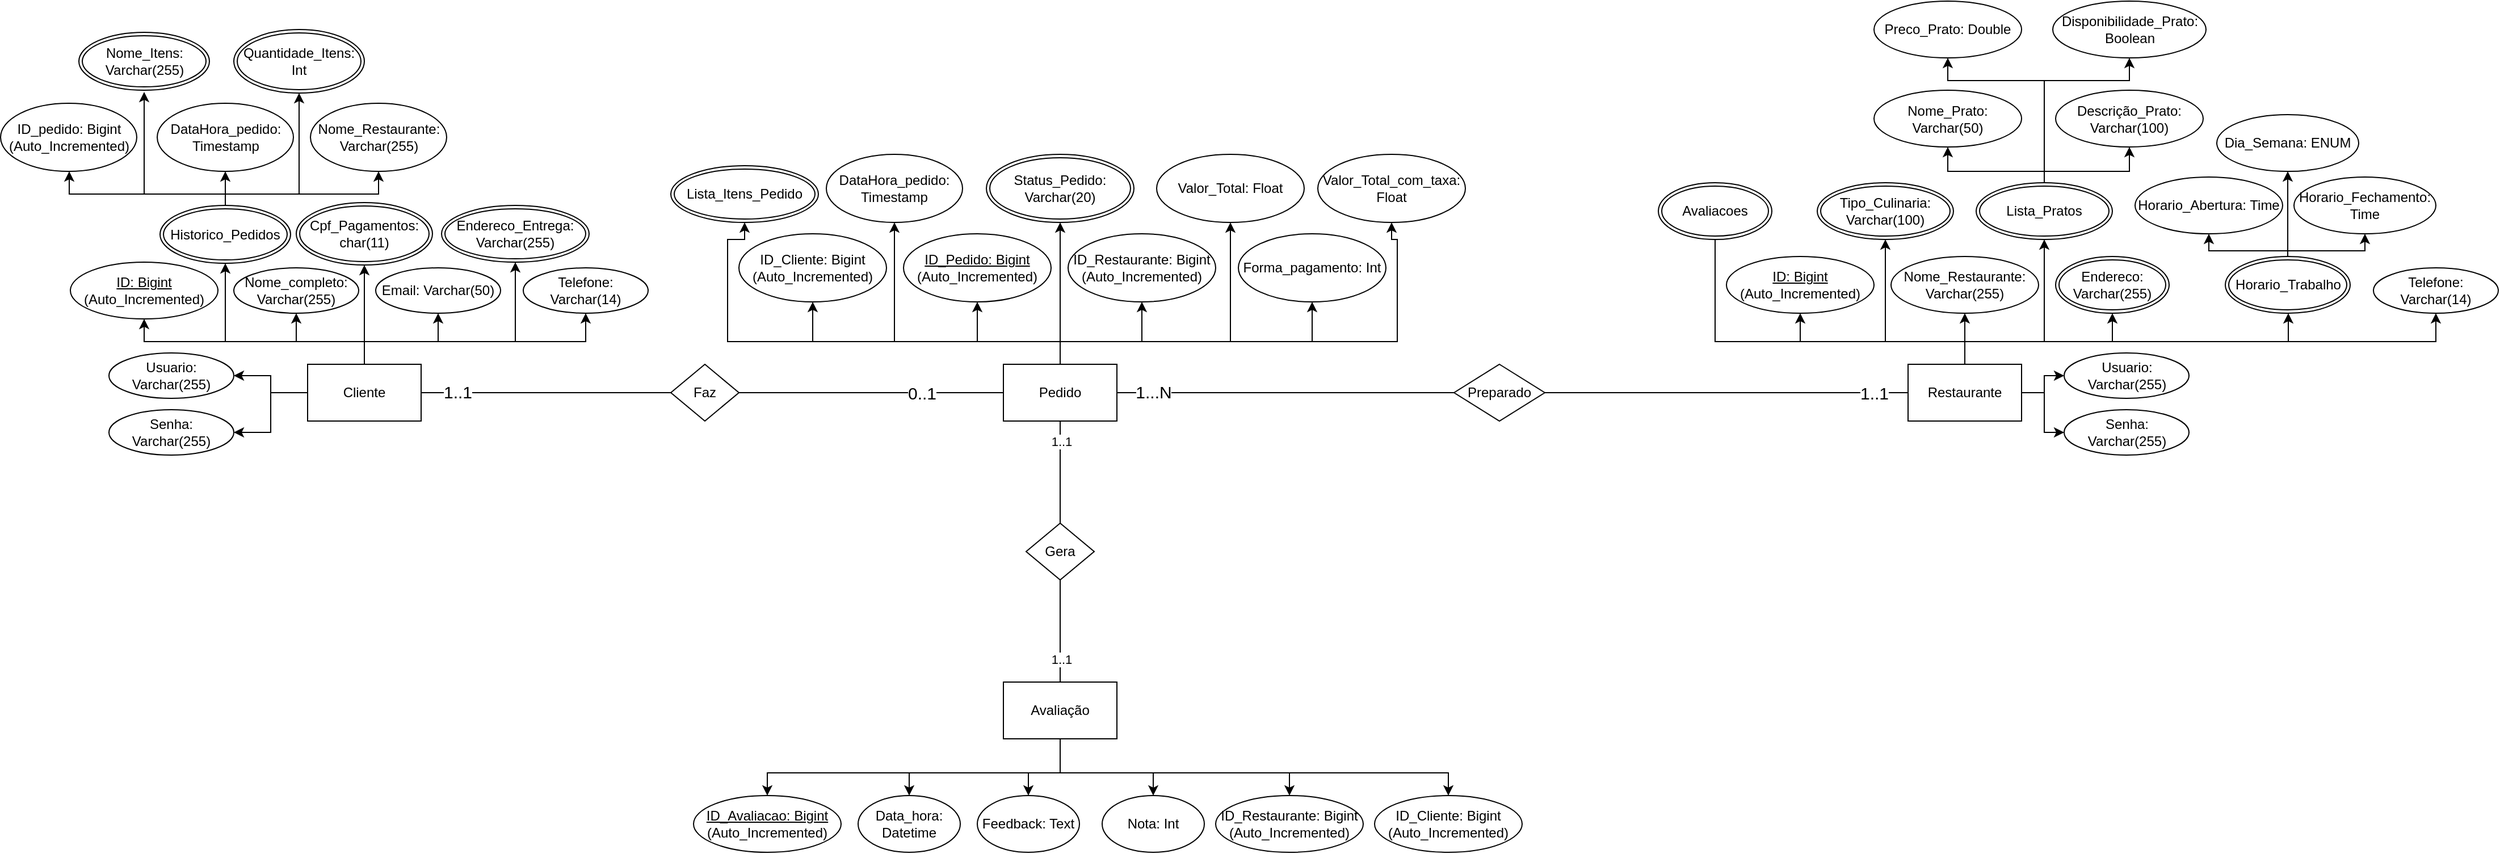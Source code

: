 <mxfile version="22.0.2" type="device">
  <diagram name="Page-1" id="yQSzPgw7cbHjefiRhpDH">
    <mxGraphModel dx="1195" dy="1803" grid="1" gridSize="10" guides="1" tooltips="1" connect="1" arrows="1" fold="1" page="1" pageScale="1" pageWidth="850" pageHeight="1100" math="0" shadow="0">
      <root>
        <mxCell id="0" />
        <mxCell id="1" parent="0" />
        <mxCell id="i8s8RUIO2FaFsLpMIlUY-10" style="edgeStyle=orthogonalEdgeStyle;rounded=0;orthogonalLoop=1;jettySize=auto;html=1;entryX=0.5;entryY=1;entryDx=0;entryDy=0;" edge="1" parent="1" source="i8s8RUIO2FaFsLpMIlUY-7" target="i8s8RUIO2FaFsLpMIlUY-9">
          <mxGeometry relative="1" as="geometry">
            <Array as="points">
              <mxPoint x="430" y="240" />
              <mxPoint x="370" y="240" />
            </Array>
          </mxGeometry>
        </mxCell>
        <mxCell id="i8s8RUIO2FaFsLpMIlUY-14" style="edgeStyle=orthogonalEdgeStyle;rounded=0;orthogonalLoop=1;jettySize=auto;html=1;entryX=0.5;entryY=1;entryDx=0;entryDy=0;" edge="1" parent="1" source="i8s8RUIO2FaFsLpMIlUY-7" target="i8s8RUIO2FaFsLpMIlUY-13">
          <mxGeometry relative="1" as="geometry">
            <Array as="points">
              <mxPoint x="430" y="240" />
              <mxPoint x="236" y="240" />
            </Array>
          </mxGeometry>
        </mxCell>
        <mxCell id="i8s8RUIO2FaFsLpMIlUY-16" style="edgeStyle=orthogonalEdgeStyle;rounded=0;orthogonalLoop=1;jettySize=auto;html=1;entryX=0.5;entryY=1;entryDx=0;entryDy=0;" edge="1" parent="1" source="i8s8RUIO2FaFsLpMIlUY-7" target="i8s8RUIO2FaFsLpMIlUY-15">
          <mxGeometry relative="1" as="geometry">
            <Array as="points">
              <mxPoint x="430" y="240" />
              <mxPoint x="495" y="240" />
            </Array>
          </mxGeometry>
        </mxCell>
        <mxCell id="i8s8RUIO2FaFsLpMIlUY-18" style="edgeStyle=orthogonalEdgeStyle;rounded=0;orthogonalLoop=1;jettySize=auto;html=1;entryX=0.5;entryY=1;entryDx=0;entryDy=0;" edge="1" parent="1" source="i8s8RUIO2FaFsLpMIlUY-7" target="i8s8RUIO2FaFsLpMIlUY-17">
          <mxGeometry relative="1" as="geometry">
            <Array as="points">
              <mxPoint x="430" y="240" />
              <mxPoint x="625" y="240" />
            </Array>
          </mxGeometry>
        </mxCell>
        <mxCell id="i8s8RUIO2FaFsLpMIlUY-20" style="edgeStyle=orthogonalEdgeStyle;rounded=0;orthogonalLoop=1;jettySize=auto;html=1;entryX=0.5;entryY=1;entryDx=0;entryDy=0;" edge="1" parent="1" target="i8s8RUIO2FaFsLpMIlUY-22">
          <mxGeometry relative="1" as="geometry">
            <mxPoint x="430" y="260" as="sourcePoint" />
            <mxPoint x="560.9" y="171.28" as="targetPoint" />
            <Array as="points">
              <mxPoint x="430" y="240" />
              <mxPoint x="563" y="240" />
            </Array>
          </mxGeometry>
        </mxCell>
        <mxCell id="i8s8RUIO2FaFsLpMIlUY-24" style="edgeStyle=orthogonalEdgeStyle;rounded=0;orthogonalLoop=1;jettySize=auto;html=1;entryX=0.5;entryY=1;entryDx=0;entryDy=0;" edge="1" parent="1" source="i8s8RUIO2FaFsLpMIlUY-7" target="i8s8RUIO2FaFsLpMIlUY-23">
          <mxGeometry relative="1" as="geometry" />
        </mxCell>
        <mxCell id="i8s8RUIO2FaFsLpMIlUY-27" style="edgeStyle=orthogonalEdgeStyle;rounded=0;orthogonalLoop=1;jettySize=auto;html=1;entryX=0.5;entryY=1;entryDx=0;entryDy=0;" edge="1" parent="1" source="i8s8RUIO2FaFsLpMIlUY-7" target="i8s8RUIO2FaFsLpMIlUY-30">
          <mxGeometry relative="1" as="geometry">
            <mxPoint x="307.5" y="170" as="targetPoint" />
            <Array as="points">
              <mxPoint x="430" y="240" />
              <mxPoint x="307" y="240" />
            </Array>
          </mxGeometry>
        </mxCell>
        <mxCell id="i8s8RUIO2FaFsLpMIlUY-85" style="edgeStyle=orthogonalEdgeStyle;rounded=0;orthogonalLoop=1;jettySize=auto;html=1;entryX=0;entryY=0.5;entryDx=0;entryDy=0;endArrow=none;endFill=0;" edge="1" parent="1" source="i8s8RUIO2FaFsLpMIlUY-7" target="i8s8RUIO2FaFsLpMIlUY-84">
          <mxGeometry relative="1" as="geometry" />
        </mxCell>
        <mxCell id="i8s8RUIO2FaFsLpMIlUY-88" value="1..1" style="edgeLabel;html=1;align=center;verticalAlign=middle;resizable=0;points=[];fontSize=15;" vertex="1" connectable="0" parent="i8s8RUIO2FaFsLpMIlUY-85">
          <mxGeometry x="-0.707" y="1" relative="1" as="geometry">
            <mxPoint as="offset" />
          </mxGeometry>
        </mxCell>
        <mxCell id="i8s8RUIO2FaFsLpMIlUY-204" style="edgeStyle=orthogonalEdgeStyle;rounded=0;orthogonalLoop=1;jettySize=auto;html=1;entryX=1;entryY=0.5;entryDx=0;entryDy=0;" edge="1" parent="1" source="i8s8RUIO2FaFsLpMIlUY-7" target="i8s8RUIO2FaFsLpMIlUY-202">
          <mxGeometry relative="1" as="geometry" />
        </mxCell>
        <mxCell id="i8s8RUIO2FaFsLpMIlUY-205" style="edgeStyle=orthogonalEdgeStyle;rounded=0;orthogonalLoop=1;jettySize=auto;html=1;entryX=1;entryY=0.5;entryDx=0;entryDy=0;" edge="1" parent="1" source="i8s8RUIO2FaFsLpMIlUY-7" target="i8s8RUIO2FaFsLpMIlUY-203">
          <mxGeometry relative="1" as="geometry" />
        </mxCell>
        <mxCell id="i8s8RUIO2FaFsLpMIlUY-7" value="Cliente" style="html=1;dashed=0;whiteSpace=wrap;" vertex="1" parent="1">
          <mxGeometry x="380" y="260" width="100" height="50" as="geometry" />
        </mxCell>
        <mxCell id="i8s8RUIO2FaFsLpMIlUY-9" value="Nome_completo: Varchar(255)" style="ellipse;whiteSpace=wrap;html=1;align=center;" vertex="1" parent="1">
          <mxGeometry x="315" y="175" width="110" height="40" as="geometry" />
        </mxCell>
        <mxCell id="i8s8RUIO2FaFsLpMIlUY-13" value="&lt;u&gt;ID: Bigint&lt;/u&gt;&lt;br&gt;(Auto_Incremented)" style="ellipse;whiteSpace=wrap;html=1;align=center;" vertex="1" parent="1">
          <mxGeometry x="171" y="170" width="130" height="50" as="geometry" />
        </mxCell>
        <mxCell id="i8s8RUIO2FaFsLpMIlUY-15" value="Email: Varchar(50)" style="ellipse;whiteSpace=wrap;html=1;align=center;" vertex="1" parent="1">
          <mxGeometry x="440" y="175" width="110" height="40" as="geometry" />
        </mxCell>
        <mxCell id="i8s8RUIO2FaFsLpMIlUY-17" value="Telefone: Varchar(14)" style="ellipse;whiteSpace=wrap;html=1;align=center;" vertex="1" parent="1">
          <mxGeometry x="570" y="175" width="110" height="40" as="geometry" />
        </mxCell>
        <mxCell id="i8s8RUIO2FaFsLpMIlUY-22" value="Endereco_Entrega: Varchar(255)" style="ellipse;shape=doubleEllipse;margin=3;whiteSpace=wrap;html=1;align=center;" vertex="1" parent="1">
          <mxGeometry x="498" y="120" width="130" height="50" as="geometry" />
        </mxCell>
        <mxCell id="i8s8RUIO2FaFsLpMIlUY-23" value="Cpf_Pagamentos:&lt;br&gt;char(11)" style="ellipse;shape=doubleEllipse;margin=3;whiteSpace=wrap;html=1;align=center;" vertex="1" parent="1">
          <mxGeometry x="370" y="117.5" width="120" height="55" as="geometry" />
        </mxCell>
        <mxCell id="i8s8RUIO2FaFsLpMIlUY-28" value="&lt;span style=&quot;border-color: var(--border-color);&quot;&gt;ID_pedido: Bigint&lt;/span&gt;&lt;br style=&quot;border-color: var(--border-color);&quot;&gt;(Auto_Incremented)" style="ellipse;whiteSpace=wrap;html=1;align=center;" vertex="1" parent="1">
          <mxGeometry x="109.5" y="30" width="120" height="60" as="geometry" />
        </mxCell>
        <mxCell id="i8s8RUIO2FaFsLpMIlUY-33" style="edgeStyle=orthogonalEdgeStyle;rounded=0;orthogonalLoop=1;jettySize=auto;html=1;entryX=0.5;entryY=1;entryDx=0;entryDy=0;" edge="1" parent="1" source="i8s8RUIO2FaFsLpMIlUY-30" target="i8s8RUIO2FaFsLpMIlUY-28">
          <mxGeometry relative="1" as="geometry">
            <Array as="points">
              <mxPoint x="308" y="110" />
              <mxPoint x="170" y="110" />
              <mxPoint x="170" y="90" />
            </Array>
          </mxGeometry>
        </mxCell>
        <mxCell id="i8s8RUIO2FaFsLpMIlUY-34" style="edgeStyle=orthogonalEdgeStyle;rounded=0;orthogonalLoop=1;jettySize=auto;html=1;entryX=0.5;entryY=1;entryDx=0;entryDy=0;" edge="1" parent="1" source="i8s8RUIO2FaFsLpMIlUY-30" target="i8s8RUIO2FaFsLpMIlUY-31">
          <mxGeometry relative="1" as="geometry" />
        </mxCell>
        <mxCell id="i8s8RUIO2FaFsLpMIlUY-35" style="edgeStyle=orthogonalEdgeStyle;rounded=0;orthogonalLoop=1;jettySize=auto;html=1;entryX=0.5;entryY=1;entryDx=0;entryDy=0;" edge="1" parent="1" source="i8s8RUIO2FaFsLpMIlUY-30" target="i8s8RUIO2FaFsLpMIlUY-32">
          <mxGeometry relative="1" as="geometry">
            <Array as="points">
              <mxPoint x="308" y="110" />
              <mxPoint x="443" y="110" />
            </Array>
          </mxGeometry>
        </mxCell>
        <mxCell id="i8s8RUIO2FaFsLpMIlUY-40" style="edgeStyle=orthogonalEdgeStyle;rounded=0;orthogonalLoop=1;jettySize=auto;html=1;" edge="1" parent="1" source="i8s8RUIO2FaFsLpMIlUY-30">
          <mxGeometry relative="1" as="geometry">
            <mxPoint x="236" y="20" as="targetPoint" />
            <Array as="points">
              <mxPoint x="308" y="110" />
              <mxPoint x="236" y="110" />
            </Array>
          </mxGeometry>
        </mxCell>
        <mxCell id="i8s8RUIO2FaFsLpMIlUY-42" style="edgeStyle=orthogonalEdgeStyle;rounded=0;orthogonalLoop=1;jettySize=auto;html=1;entryX=0.5;entryY=1;entryDx=0;entryDy=0;" edge="1" parent="1" source="i8s8RUIO2FaFsLpMIlUY-30" target="i8s8RUIO2FaFsLpMIlUY-39">
          <mxGeometry relative="1" as="geometry">
            <Array as="points">
              <mxPoint x="308" y="110" />
              <mxPoint x="373" y="110" />
            </Array>
          </mxGeometry>
        </mxCell>
        <mxCell id="i8s8RUIO2FaFsLpMIlUY-30" value="Historico_Pedidos" style="ellipse;shape=doubleEllipse;margin=3;whiteSpace=wrap;html=1;align=center;" vertex="1" parent="1">
          <mxGeometry x="250" y="120" width="115" height="51" as="geometry" />
        </mxCell>
        <mxCell id="i8s8RUIO2FaFsLpMIlUY-31" value="&lt;span style=&quot;border-color: var(--border-color);&quot;&gt;DataHora_pedido: Timestamp&lt;/span&gt;" style="ellipse;whiteSpace=wrap;html=1;align=center;" vertex="1" parent="1">
          <mxGeometry x="247.5" y="30" width="120" height="60" as="geometry" />
        </mxCell>
        <mxCell id="i8s8RUIO2FaFsLpMIlUY-32" value="&lt;span style=&quot;border-color: var(--border-color);&quot;&gt;Nome_Restaurante: Varchar(255)&lt;/span&gt;" style="ellipse;whiteSpace=wrap;html=1;align=center;" vertex="1" parent="1">
          <mxGeometry x="382.5" y="30" width="120" height="60" as="geometry" />
        </mxCell>
        <mxCell id="i8s8RUIO2FaFsLpMIlUY-38" value="Nome_Itens: Varchar(255)" style="ellipse;shape=doubleEllipse;margin=3;whiteSpace=wrap;html=1;align=center;" vertex="1" parent="1">
          <mxGeometry x="178.5" y="-32.5" width="115" height="51" as="geometry" />
        </mxCell>
        <mxCell id="i8s8RUIO2FaFsLpMIlUY-39" value="Quantidade_Itens: Int" style="ellipse;shape=doubleEllipse;margin=3;whiteSpace=wrap;html=1;align=center;" vertex="1" parent="1">
          <mxGeometry x="315" y="-35" width="115" height="56" as="geometry" />
        </mxCell>
        <mxCell id="i8s8RUIO2FaFsLpMIlUY-45" style="edgeStyle=orthogonalEdgeStyle;rounded=0;orthogonalLoop=1;jettySize=auto;html=1;entryX=0.5;entryY=1;entryDx=0;entryDy=0;" edge="1" parent="1" source="i8s8RUIO2FaFsLpMIlUY-43" target="i8s8RUIO2FaFsLpMIlUY-44">
          <mxGeometry relative="1" as="geometry">
            <Array as="points">
              <mxPoint x="1840" y="240" />
              <mxPoint x="1695" y="240" />
            </Array>
          </mxGeometry>
        </mxCell>
        <mxCell id="i8s8RUIO2FaFsLpMIlUY-50" style="edgeStyle=orthogonalEdgeStyle;rounded=0;orthogonalLoop=1;jettySize=auto;html=1;entryX=0.5;entryY=1;entryDx=0;entryDy=0;" edge="1" parent="1" source="i8s8RUIO2FaFsLpMIlUY-43" target="i8s8RUIO2FaFsLpMIlUY-46">
          <mxGeometry relative="1" as="geometry" />
        </mxCell>
        <mxCell id="i8s8RUIO2FaFsLpMIlUY-51" style="edgeStyle=orthogonalEdgeStyle;rounded=0;orthogonalLoop=1;jettySize=auto;html=1;entryX=0.5;entryY=1;entryDx=0;entryDy=0;" edge="1" parent="1" source="i8s8RUIO2FaFsLpMIlUY-43" target="i8s8RUIO2FaFsLpMIlUY-47">
          <mxGeometry relative="1" as="geometry">
            <Array as="points">
              <mxPoint x="1840" y="240" />
              <mxPoint x="1970" y="240" />
            </Array>
          </mxGeometry>
        </mxCell>
        <mxCell id="i8s8RUIO2FaFsLpMIlUY-52" style="edgeStyle=orthogonalEdgeStyle;rounded=0;orthogonalLoop=1;jettySize=auto;html=1;entryX=0.5;entryY=1;entryDx=0;entryDy=0;" edge="1" parent="1" source="i8s8RUIO2FaFsLpMIlUY-43" target="i8s8RUIO2FaFsLpMIlUY-48">
          <mxGeometry relative="1" as="geometry">
            <mxPoint x="2255" y="210" as="targetPoint" />
            <Array as="points">
              <mxPoint x="1840" y="240" />
              <mxPoint x="2255" y="240" />
            </Array>
          </mxGeometry>
        </mxCell>
        <mxCell id="i8s8RUIO2FaFsLpMIlUY-54" style="edgeStyle=orthogonalEdgeStyle;rounded=0;orthogonalLoop=1;jettySize=auto;html=1;entryX=0.5;entryY=1;entryDx=0;entryDy=0;" edge="1" parent="1" source="i8s8RUIO2FaFsLpMIlUY-43" target="i8s8RUIO2FaFsLpMIlUY-53">
          <mxGeometry relative="1" as="geometry">
            <Array as="points">
              <mxPoint x="1840" y="240" />
              <mxPoint x="1770" y="240" />
            </Array>
          </mxGeometry>
        </mxCell>
        <mxCell id="i8s8RUIO2FaFsLpMIlUY-56" style="edgeStyle=orthogonalEdgeStyle;rounded=0;orthogonalLoop=1;jettySize=auto;html=1;entryX=0.5;entryY=1;entryDx=0;entryDy=0;" edge="1" parent="1" source="i8s8RUIO2FaFsLpMIlUY-43" target="i8s8RUIO2FaFsLpMIlUY-55">
          <mxGeometry relative="1" as="geometry">
            <Array as="points">
              <mxPoint x="1840" y="240" />
              <mxPoint x="1910" y="240" />
            </Array>
          </mxGeometry>
        </mxCell>
        <mxCell id="i8s8RUIO2FaFsLpMIlUY-62" style="edgeStyle=orthogonalEdgeStyle;rounded=0;orthogonalLoop=1;jettySize=auto;html=1;entryX=0.5;entryY=1;entryDx=0;entryDy=0;" edge="1" parent="1" source="i8s8RUIO2FaFsLpMIlUY-43" target="i8s8RUIO2FaFsLpMIlUY-61">
          <mxGeometry relative="1" as="geometry">
            <Array as="points">
              <mxPoint x="1840" y="240" />
              <mxPoint x="2125" y="240" />
              <mxPoint x="2125" y="215" />
            </Array>
          </mxGeometry>
        </mxCell>
        <mxCell id="i8s8RUIO2FaFsLpMIlUY-70" style="edgeStyle=orthogonalEdgeStyle;rounded=0;orthogonalLoop=1;jettySize=auto;html=1;entryX=0.5;entryY=1;entryDx=0;entryDy=0;" edge="1" parent="1" source="i8s8RUIO2FaFsLpMIlUY-43" target="i8s8RUIO2FaFsLpMIlUY-69">
          <mxGeometry relative="1" as="geometry">
            <Array as="points">
              <mxPoint x="1840" y="240" />
              <mxPoint x="1620" y="240" />
              <mxPoint x="1620" y="145" />
            </Array>
          </mxGeometry>
        </mxCell>
        <mxCell id="i8s8RUIO2FaFsLpMIlUY-208" style="edgeStyle=orthogonalEdgeStyle;rounded=0;orthogonalLoop=1;jettySize=auto;html=1;entryX=0;entryY=0.5;entryDx=0;entryDy=0;" edge="1" parent="1" source="i8s8RUIO2FaFsLpMIlUY-43" target="i8s8RUIO2FaFsLpMIlUY-206">
          <mxGeometry relative="1" as="geometry" />
        </mxCell>
        <mxCell id="i8s8RUIO2FaFsLpMIlUY-209" style="edgeStyle=orthogonalEdgeStyle;rounded=0;orthogonalLoop=1;jettySize=auto;html=1;entryX=0;entryY=0.5;entryDx=0;entryDy=0;" edge="1" parent="1" source="i8s8RUIO2FaFsLpMIlUY-43" target="i8s8RUIO2FaFsLpMIlUY-207">
          <mxGeometry relative="1" as="geometry" />
        </mxCell>
        <mxCell id="i8s8RUIO2FaFsLpMIlUY-43" value="Restaurante" style="html=1;dashed=0;whiteSpace=wrap;" vertex="1" parent="1">
          <mxGeometry x="1790" y="260" width="100" height="50" as="geometry" />
        </mxCell>
        <mxCell id="i8s8RUIO2FaFsLpMIlUY-44" value="&lt;u&gt;ID: Bigint&lt;/u&gt;&lt;br&gt;(Auto_Incremented)" style="ellipse;whiteSpace=wrap;html=1;align=center;" vertex="1" parent="1">
          <mxGeometry x="1630" y="165" width="130" height="50" as="geometry" />
        </mxCell>
        <mxCell id="i8s8RUIO2FaFsLpMIlUY-46" value="Nome_Restaurante: Varchar(255)" style="ellipse;whiteSpace=wrap;html=1;align=center;" vertex="1" parent="1">
          <mxGeometry x="1775" y="165" width="130" height="50" as="geometry" />
        </mxCell>
        <mxCell id="i8s8RUIO2FaFsLpMIlUY-47" value="Endereco: Varchar(255)" style="ellipse;shape=doubleEllipse;margin=3;whiteSpace=wrap;html=1;align=center;" vertex="1" parent="1">
          <mxGeometry x="1920" y="165" width="100" height="50" as="geometry" />
        </mxCell>
        <mxCell id="i8s8RUIO2FaFsLpMIlUY-48" value="Telefone: Varchar(14)" style="ellipse;whiteSpace=wrap;html=1;align=center;" vertex="1" parent="1">
          <mxGeometry x="2200" y="175" width="110" height="40" as="geometry" />
        </mxCell>
        <mxCell id="i8s8RUIO2FaFsLpMIlUY-53" value="Tipo_Culinaria: Varchar(100)" style="ellipse;shape=doubleEllipse;margin=3;whiteSpace=wrap;html=1;align=center;" vertex="1" parent="1">
          <mxGeometry x="1710" y="100" width="120" height="50" as="geometry" />
        </mxCell>
        <mxCell id="i8s8RUIO2FaFsLpMIlUY-59" style="edgeStyle=orthogonalEdgeStyle;rounded=0;orthogonalLoop=1;jettySize=auto;html=1;entryX=0.5;entryY=1;entryDx=0;entryDy=0;" edge="1" parent="1" source="i8s8RUIO2FaFsLpMIlUY-55" target="i8s8RUIO2FaFsLpMIlUY-57">
          <mxGeometry relative="1" as="geometry">
            <Array as="points">
              <mxPoint x="1910" y="90" />
              <mxPoint x="1825" y="90" />
            </Array>
          </mxGeometry>
        </mxCell>
        <mxCell id="i8s8RUIO2FaFsLpMIlUY-60" style="edgeStyle=orthogonalEdgeStyle;rounded=0;orthogonalLoop=1;jettySize=auto;html=1;entryX=0.5;entryY=1;entryDx=0;entryDy=0;" edge="1" parent="1" source="i8s8RUIO2FaFsLpMIlUY-55" target="i8s8RUIO2FaFsLpMIlUY-58">
          <mxGeometry relative="1" as="geometry">
            <Array as="points">
              <mxPoint x="1910" y="90" />
              <mxPoint x="1985" y="90" />
            </Array>
          </mxGeometry>
        </mxCell>
        <mxCell id="i8s8RUIO2FaFsLpMIlUY-82" style="edgeStyle=orthogonalEdgeStyle;rounded=0;orthogonalLoop=1;jettySize=auto;html=1;entryX=0.5;entryY=1;entryDx=0;entryDy=0;" edge="1" parent="1" source="i8s8RUIO2FaFsLpMIlUY-55" target="i8s8RUIO2FaFsLpMIlUY-79">
          <mxGeometry relative="1" as="geometry">
            <Array as="points">
              <mxPoint x="1910" y="10" />
              <mxPoint x="1825" y="10" />
            </Array>
          </mxGeometry>
        </mxCell>
        <mxCell id="i8s8RUIO2FaFsLpMIlUY-83" style="edgeStyle=orthogonalEdgeStyle;rounded=0;orthogonalLoop=1;jettySize=auto;html=1;entryX=0.5;entryY=1;entryDx=0;entryDy=0;" edge="1" parent="1" source="i8s8RUIO2FaFsLpMIlUY-55" target="i8s8RUIO2FaFsLpMIlUY-80">
          <mxGeometry relative="1" as="geometry">
            <Array as="points">
              <mxPoint x="1910" y="10" />
              <mxPoint x="1985" y="10" />
            </Array>
          </mxGeometry>
        </mxCell>
        <mxCell id="i8s8RUIO2FaFsLpMIlUY-55" value="Lista_Pratos" style="ellipse;shape=doubleEllipse;margin=3;whiteSpace=wrap;html=1;align=center;" vertex="1" parent="1">
          <mxGeometry x="1850" y="100" width="120" height="50" as="geometry" />
        </mxCell>
        <mxCell id="i8s8RUIO2FaFsLpMIlUY-57" value="Nome_Prato: Varchar(50)" style="ellipse;whiteSpace=wrap;html=1;align=center;" vertex="1" parent="1">
          <mxGeometry x="1760" y="18.5" width="130" height="50" as="geometry" />
        </mxCell>
        <mxCell id="i8s8RUIO2FaFsLpMIlUY-58" value="Descrição_Prato: Varchar(100)" style="ellipse;whiteSpace=wrap;html=1;align=center;" vertex="1" parent="1">
          <mxGeometry x="1920" y="18.5" width="130" height="50" as="geometry" />
        </mxCell>
        <mxCell id="i8s8RUIO2FaFsLpMIlUY-65" style="edgeStyle=orthogonalEdgeStyle;rounded=0;orthogonalLoop=1;jettySize=auto;html=1;entryX=0.5;entryY=1;entryDx=0;entryDy=0;" edge="1" parent="1" source="i8s8RUIO2FaFsLpMIlUY-61" target="i8s8RUIO2FaFsLpMIlUY-64">
          <mxGeometry relative="1" as="geometry">
            <Array as="points">
              <mxPoint x="2124.5" y="160" />
              <mxPoint x="2055.5" y="160" />
            </Array>
          </mxGeometry>
        </mxCell>
        <mxCell id="i8s8RUIO2FaFsLpMIlUY-66" style="edgeStyle=orthogonalEdgeStyle;rounded=0;orthogonalLoop=1;jettySize=auto;html=1;entryX=0.5;entryY=1;entryDx=0;entryDy=0;" edge="1" parent="1" source="i8s8RUIO2FaFsLpMIlUY-61" target="i8s8RUIO2FaFsLpMIlUY-63">
          <mxGeometry relative="1" as="geometry">
            <Array as="points">
              <mxPoint x="2124.5" y="160" />
              <mxPoint x="2192.5" y="160" />
            </Array>
          </mxGeometry>
        </mxCell>
        <mxCell id="i8s8RUIO2FaFsLpMIlUY-68" style="edgeStyle=orthogonalEdgeStyle;rounded=0;orthogonalLoop=1;jettySize=auto;html=1;entryX=0.5;entryY=1;entryDx=0;entryDy=0;" edge="1" parent="1" source="i8s8RUIO2FaFsLpMIlUY-61" target="i8s8RUIO2FaFsLpMIlUY-67">
          <mxGeometry relative="1" as="geometry" />
        </mxCell>
        <mxCell id="i8s8RUIO2FaFsLpMIlUY-61" value="Horario_Trabalho" style="ellipse;shape=doubleEllipse;margin=3;whiteSpace=wrap;html=1;align=center;" vertex="1" parent="1">
          <mxGeometry x="2069.5" y="165" width="110" height="50" as="geometry" />
        </mxCell>
        <mxCell id="i8s8RUIO2FaFsLpMIlUY-63" value="Horario_Fechamento: Time" style="ellipse;whiteSpace=wrap;html=1;align=center;" vertex="1" parent="1">
          <mxGeometry x="2130" y="95" width="125" height="50" as="geometry" />
        </mxCell>
        <mxCell id="i8s8RUIO2FaFsLpMIlUY-64" value="Horario_Abertura: Time" style="ellipse;whiteSpace=wrap;html=1;align=center;" vertex="1" parent="1">
          <mxGeometry x="1990" y="95" width="130" height="50" as="geometry" />
        </mxCell>
        <mxCell id="i8s8RUIO2FaFsLpMIlUY-67" value="Dia_Semana: ENUM" style="ellipse;whiteSpace=wrap;html=1;align=center;" vertex="1" parent="1">
          <mxGeometry x="2062" y="40" width="125" height="50" as="geometry" />
        </mxCell>
        <mxCell id="i8s8RUIO2FaFsLpMIlUY-69" value="Avaliacoes" style="ellipse;shape=doubleEllipse;margin=3;whiteSpace=wrap;html=1;align=center;" vertex="1" parent="1">
          <mxGeometry x="1570" y="100" width="100" height="50" as="geometry" />
        </mxCell>
        <mxCell id="i8s8RUIO2FaFsLpMIlUY-79" value="Preco_Prato: Double" style="ellipse;whiteSpace=wrap;html=1;align=center;" vertex="1" parent="1">
          <mxGeometry x="1760" y="-60" width="130" height="50" as="geometry" />
        </mxCell>
        <mxCell id="i8s8RUIO2FaFsLpMIlUY-80" value="Disponibilidade_Prato: Boolean" style="ellipse;whiteSpace=wrap;html=1;align=center;" vertex="1" parent="1">
          <mxGeometry x="1917.5" y="-60" width="135" height="50" as="geometry" />
        </mxCell>
        <mxCell id="i8s8RUIO2FaFsLpMIlUY-91" style="edgeStyle=orthogonalEdgeStyle;rounded=0;orthogonalLoop=1;jettySize=auto;html=1;entryX=0;entryY=0.5;entryDx=0;entryDy=0;endArrow=none;endFill=0;exitX=1;exitY=0.5;exitDx=0;exitDy=0;" edge="1" parent="1" source="i8s8RUIO2FaFsLpMIlUY-84" target="i8s8RUIO2FaFsLpMIlUY-90">
          <mxGeometry relative="1" as="geometry">
            <mxPoint x="780" y="285" as="sourcePoint" />
          </mxGeometry>
        </mxCell>
        <mxCell id="i8s8RUIO2FaFsLpMIlUY-92" value="0..1" style="edgeLabel;html=1;align=center;verticalAlign=middle;resizable=0;points=[];fontSize=15;" vertex="1" connectable="0" parent="i8s8RUIO2FaFsLpMIlUY-91">
          <mxGeometry x="0.381" relative="1" as="geometry">
            <mxPoint as="offset" />
          </mxGeometry>
        </mxCell>
        <mxCell id="i8s8RUIO2FaFsLpMIlUY-84" value="Faz" style="shape=rhombus;html=1;dashed=0;whiteSpace=wrap;perimeter=rhombusPerimeter;" vertex="1" parent="1">
          <mxGeometry x="700" y="260" width="60" height="50" as="geometry" />
        </mxCell>
        <mxCell id="i8s8RUIO2FaFsLpMIlUY-143" style="edgeStyle=orthogonalEdgeStyle;rounded=0;orthogonalLoop=1;jettySize=auto;html=1;entryX=0.5;entryY=1;entryDx=0;entryDy=0;" edge="1" parent="1" source="i8s8RUIO2FaFsLpMIlUY-90" target="i8s8RUIO2FaFsLpMIlUY-150">
          <mxGeometry relative="1" as="geometry">
            <mxPoint x="970.75" y="200" as="targetPoint" />
            <Array as="points">
              <mxPoint x="1043" y="240" />
              <mxPoint x="970" y="240" />
            </Array>
          </mxGeometry>
        </mxCell>
        <mxCell id="i8s8RUIO2FaFsLpMIlUY-149" style="edgeStyle=orthogonalEdgeStyle;rounded=0;orthogonalLoop=1;jettySize=auto;html=1;entryX=0.5;entryY=1;entryDx=0;entryDy=0;" edge="1" parent="1" source="i8s8RUIO2FaFsLpMIlUY-90" target="i8s8RUIO2FaFsLpMIlUY-148">
          <mxGeometry relative="1" as="geometry">
            <Array as="points">
              <mxPoint x="1043" y="240" />
              <mxPoint x="1115" y="240" />
            </Array>
          </mxGeometry>
        </mxCell>
        <mxCell id="i8s8RUIO2FaFsLpMIlUY-153" style="edgeStyle=orthogonalEdgeStyle;rounded=0;orthogonalLoop=1;jettySize=auto;html=1;entryX=0.5;entryY=1;entryDx=0;entryDy=0;" edge="1" parent="1" source="i8s8RUIO2FaFsLpMIlUY-90" target="i8s8RUIO2FaFsLpMIlUY-152">
          <mxGeometry relative="1" as="geometry">
            <Array as="points">
              <mxPoint x="1043" y="240" />
              <mxPoint x="825" y="240" />
            </Array>
          </mxGeometry>
        </mxCell>
        <mxCell id="i8s8RUIO2FaFsLpMIlUY-155" style="edgeStyle=orthogonalEdgeStyle;rounded=0;orthogonalLoop=1;jettySize=auto;html=1;entryX=0.5;entryY=1;entryDx=0;entryDy=0;" edge="1" parent="1" source="i8s8RUIO2FaFsLpMIlUY-90" target="i8s8RUIO2FaFsLpMIlUY-154">
          <mxGeometry relative="1" as="geometry">
            <Array as="points">
              <mxPoint x="1043" y="240" />
              <mxPoint x="897" y="240" />
            </Array>
          </mxGeometry>
        </mxCell>
        <mxCell id="i8s8RUIO2FaFsLpMIlUY-158" style="edgeStyle=orthogonalEdgeStyle;rounded=0;orthogonalLoop=1;jettySize=auto;html=1;entryX=0.5;entryY=1;entryDx=0;entryDy=0;" edge="1" parent="1" source="i8s8RUIO2FaFsLpMIlUY-90" target="i8s8RUIO2FaFsLpMIlUY-168">
          <mxGeometry relative="1" as="geometry">
            <mxPoint x="1043" y="135" as="targetPoint" />
            <Array as="points" />
          </mxGeometry>
        </mxCell>
        <mxCell id="i8s8RUIO2FaFsLpMIlUY-161" style="edgeStyle=orthogonalEdgeStyle;rounded=0;orthogonalLoop=1;jettySize=auto;html=1;entryX=0.5;entryY=1;entryDx=0;entryDy=0;" edge="1" parent="1" source="i8s8RUIO2FaFsLpMIlUY-90" target="i8s8RUIO2FaFsLpMIlUY-159">
          <mxGeometry relative="1" as="geometry">
            <Array as="points">
              <mxPoint x="1043" y="240" />
              <mxPoint x="1265" y="240" />
            </Array>
          </mxGeometry>
        </mxCell>
        <mxCell id="i8s8RUIO2FaFsLpMIlUY-162" style="edgeStyle=orthogonalEdgeStyle;rounded=0;orthogonalLoop=1;jettySize=auto;html=1;entryX=0.5;entryY=1;entryDx=0;entryDy=0;" edge="1" parent="1" source="i8s8RUIO2FaFsLpMIlUY-90" target="i8s8RUIO2FaFsLpMIlUY-160">
          <mxGeometry relative="1" as="geometry">
            <Array as="points">
              <mxPoint x="1043" y="240" />
              <mxPoint x="1193" y="240" />
            </Array>
          </mxGeometry>
        </mxCell>
        <mxCell id="i8s8RUIO2FaFsLpMIlUY-164" style="edgeStyle=orthogonalEdgeStyle;rounded=0;orthogonalLoop=1;jettySize=auto;html=1;entryX=0.5;entryY=1;entryDx=0;entryDy=0;" edge="1" parent="1" source="i8s8RUIO2FaFsLpMIlUY-90" target="i8s8RUIO2FaFsLpMIlUY-163">
          <mxGeometry relative="1" as="geometry">
            <Array as="points">
              <mxPoint x="1043" y="240" />
              <mxPoint x="1340" y="240" />
              <mxPoint x="1340" y="150" />
              <mxPoint x="1335" y="150" />
            </Array>
          </mxGeometry>
        </mxCell>
        <mxCell id="i8s8RUIO2FaFsLpMIlUY-166" style="edgeStyle=orthogonalEdgeStyle;rounded=0;orthogonalLoop=1;jettySize=auto;html=1;entryX=0.5;entryY=1;entryDx=0;entryDy=0;" edge="1" parent="1" source="i8s8RUIO2FaFsLpMIlUY-90" target="i8s8RUIO2FaFsLpMIlUY-165">
          <mxGeometry relative="1" as="geometry">
            <Array as="points">
              <mxPoint x="1043" y="240" />
              <mxPoint x="750" y="240" />
              <mxPoint x="750" y="150" />
              <mxPoint x="765" y="150" />
            </Array>
          </mxGeometry>
        </mxCell>
        <mxCell id="i8s8RUIO2FaFsLpMIlUY-170" style="edgeStyle=orthogonalEdgeStyle;rounded=0;orthogonalLoop=1;jettySize=auto;html=1;entryX=0;entryY=0.5;entryDx=0;entryDy=0;endArrow=none;endFill=0;" edge="1" parent="1" source="i8s8RUIO2FaFsLpMIlUY-90" target="i8s8RUIO2FaFsLpMIlUY-169">
          <mxGeometry relative="1" as="geometry" />
        </mxCell>
        <mxCell id="i8s8RUIO2FaFsLpMIlUY-173" value="1...N" style="edgeLabel;html=1;align=center;verticalAlign=middle;resizable=0;points=[];fontSize=15;" vertex="1" connectable="0" parent="i8s8RUIO2FaFsLpMIlUY-170">
          <mxGeometry x="-0.784" y="1" relative="1" as="geometry">
            <mxPoint as="offset" />
          </mxGeometry>
        </mxCell>
        <mxCell id="i8s8RUIO2FaFsLpMIlUY-179" style="edgeStyle=orthogonalEdgeStyle;rounded=0;orthogonalLoop=1;jettySize=auto;html=1;entryX=0.5;entryY=0;entryDx=0;entryDy=0;endArrow=none;endFill=0;" edge="1" parent="1" source="i8s8RUIO2FaFsLpMIlUY-90" target="i8s8RUIO2FaFsLpMIlUY-177">
          <mxGeometry relative="1" as="geometry" />
        </mxCell>
        <mxCell id="i8s8RUIO2FaFsLpMIlUY-183" value="1..1" style="edgeLabel;html=1;align=center;verticalAlign=middle;resizable=0;points=[];" vertex="1" connectable="0" parent="i8s8RUIO2FaFsLpMIlUY-179">
          <mxGeometry x="-0.611" y="1" relative="1" as="geometry">
            <mxPoint as="offset" />
          </mxGeometry>
        </mxCell>
        <mxCell id="i8s8RUIO2FaFsLpMIlUY-90" value="Pedido" style="html=1;dashed=0;whiteSpace=wrap;" vertex="1" parent="1">
          <mxGeometry x="993" y="260" width="100" height="50" as="geometry" />
        </mxCell>
        <mxCell id="i8s8RUIO2FaFsLpMIlUY-144" style="edgeStyle=orthogonalEdgeStyle;rounded=0;orthogonalLoop=1;jettySize=auto;html=1;entryX=0.5;entryY=1;entryDx=0;entryDy=0;" edge="1" parent="1" source="i8s8RUIO2FaFsLpMIlUY-138">
          <mxGeometry relative="1" as="geometry">
            <mxPoint x="765.75" y="118.5" as="targetPoint" />
            <Array as="points">
              <mxPoint x="851" y="140" />
              <mxPoint x="766" y="140" />
            </Array>
          </mxGeometry>
        </mxCell>
        <mxCell id="i8s8RUIO2FaFsLpMIlUY-145" style="edgeStyle=orthogonalEdgeStyle;rounded=0;orthogonalLoop=1;jettySize=auto;html=1;entryX=0.5;entryY=1;entryDx=0;entryDy=0;" edge="1" parent="1" target="i8s8RUIO2FaFsLpMIlUY-140">
          <mxGeometry relative="1" as="geometry">
            <mxPoint x="850.75" y="150" as="sourcePoint" />
            <Array as="points">
              <mxPoint x="851" y="140" />
              <mxPoint x="926" y="140" />
            </Array>
          </mxGeometry>
        </mxCell>
        <mxCell id="i8s8RUIO2FaFsLpMIlUY-146" style="edgeStyle=orthogonalEdgeStyle;rounded=0;orthogonalLoop=1;jettySize=auto;html=1;entryX=0.5;entryY=1;entryDx=0;entryDy=0;" edge="1" parent="1" source="i8s8RUIO2FaFsLpMIlUY-138">
          <mxGeometry relative="1" as="geometry">
            <mxPoint x="765.75" y="40" as="targetPoint" />
            <Array as="points">
              <mxPoint x="851" y="60" />
              <mxPoint x="766" y="60" />
            </Array>
          </mxGeometry>
        </mxCell>
        <mxCell id="i8s8RUIO2FaFsLpMIlUY-147" style="edgeStyle=orthogonalEdgeStyle;rounded=0;orthogonalLoop=1;jettySize=auto;html=1;" edge="1" parent="1" target="i8s8RUIO2FaFsLpMIlUY-142">
          <mxGeometry relative="1" as="geometry">
            <mxPoint x="850.75" y="150" as="sourcePoint" />
            <Array as="points">
              <mxPoint x="851" y="60" />
              <mxPoint x="926" y="60" />
            </Array>
          </mxGeometry>
        </mxCell>
        <mxCell id="i8s8RUIO2FaFsLpMIlUY-148" value="ID_Restaurante: Bigint&lt;br&gt;(Auto_Incremented)" style="ellipse;whiteSpace=wrap;html=1;align=center;" vertex="1" parent="1">
          <mxGeometry x="1050" y="145" width="130" height="60" as="geometry" />
        </mxCell>
        <mxCell id="i8s8RUIO2FaFsLpMIlUY-150" value="&lt;u&gt;ID_Pedido: Bigint&lt;br&gt;&lt;/u&gt;(Auto_Incremented)&lt;u&gt;&lt;br&gt;&lt;/u&gt;" style="ellipse;whiteSpace=wrap;html=1;align=center;" vertex="1" parent="1">
          <mxGeometry x="905" y="145" width="130" height="60" as="geometry" />
        </mxCell>
        <mxCell id="i8s8RUIO2FaFsLpMIlUY-152" value="ID_Cliente: Bigint&lt;br&gt;(Auto_Incremented)" style="ellipse;whiteSpace=wrap;html=1;align=center;" vertex="1" parent="1">
          <mxGeometry x="760" y="145" width="130" height="60" as="geometry" />
        </mxCell>
        <mxCell id="i8s8RUIO2FaFsLpMIlUY-154" value="&lt;span style=&quot;border-color: var(--border-color);&quot;&gt;DataHora_pedido: Timestamp&lt;/span&gt;" style="ellipse;whiteSpace=wrap;html=1;align=center;" vertex="1" parent="1">
          <mxGeometry x="837" y="75" width="120" height="60" as="geometry" />
        </mxCell>
        <mxCell id="i8s8RUIO2FaFsLpMIlUY-159" value="Forma_pagamento: Int" style="ellipse;whiteSpace=wrap;html=1;align=center;" vertex="1" parent="1">
          <mxGeometry x="1200" y="145" width="130" height="60" as="geometry" />
        </mxCell>
        <mxCell id="i8s8RUIO2FaFsLpMIlUY-160" value="Valor_Total: Float" style="ellipse;whiteSpace=wrap;html=1;align=center;" vertex="1" parent="1">
          <mxGeometry x="1128" y="75" width="130" height="60" as="geometry" />
        </mxCell>
        <mxCell id="i8s8RUIO2FaFsLpMIlUY-163" value="Valor_Total_com_taxa: Float" style="ellipse;whiteSpace=wrap;html=1;align=center;" vertex="1" parent="1">
          <mxGeometry x="1270" y="75" width="130" height="60" as="geometry" />
        </mxCell>
        <mxCell id="i8s8RUIO2FaFsLpMIlUY-165" value="Lista_Itens_Pedido" style="ellipse;shape=doubleEllipse;margin=3;whiteSpace=wrap;html=1;align=center;" vertex="1" parent="1">
          <mxGeometry x="700" y="85" width="130" height="50" as="geometry" />
        </mxCell>
        <mxCell id="i8s8RUIO2FaFsLpMIlUY-168" value="Status_Pedido: Varchar(20)" style="ellipse;shape=doubleEllipse;margin=3;whiteSpace=wrap;html=1;align=center;" vertex="1" parent="1">
          <mxGeometry x="978" y="75" width="130" height="60" as="geometry" />
        </mxCell>
        <mxCell id="i8s8RUIO2FaFsLpMIlUY-171" style="edgeStyle=orthogonalEdgeStyle;rounded=0;orthogonalLoop=1;jettySize=auto;html=1;endArrow=none;endFill=0;" edge="1" parent="1" source="i8s8RUIO2FaFsLpMIlUY-169" target="i8s8RUIO2FaFsLpMIlUY-43">
          <mxGeometry relative="1" as="geometry" />
        </mxCell>
        <mxCell id="i8s8RUIO2FaFsLpMIlUY-172" value="1..1" style="edgeLabel;html=1;align=center;verticalAlign=middle;resizable=0;points=[];fontSize=15;" vertex="1" connectable="0" parent="i8s8RUIO2FaFsLpMIlUY-171">
          <mxGeometry x="0.766" y="-3" relative="1" as="geometry">
            <mxPoint x="7" y="-3" as="offset" />
          </mxGeometry>
        </mxCell>
        <mxCell id="i8s8RUIO2FaFsLpMIlUY-169" value="Preparado" style="shape=rhombus;html=1;dashed=0;whiteSpace=wrap;perimeter=rhombusPerimeter;" vertex="1" parent="1">
          <mxGeometry x="1390" y="260" width="80" height="50" as="geometry" />
        </mxCell>
        <mxCell id="i8s8RUIO2FaFsLpMIlUY-180" style="edgeStyle=orthogonalEdgeStyle;rounded=0;orthogonalLoop=1;jettySize=auto;html=1;entryX=0.5;entryY=0;entryDx=0;entryDy=0;endArrow=none;endFill=0;" edge="1" parent="1" source="i8s8RUIO2FaFsLpMIlUY-177" target="i8s8RUIO2FaFsLpMIlUY-178">
          <mxGeometry relative="1" as="geometry" />
        </mxCell>
        <mxCell id="i8s8RUIO2FaFsLpMIlUY-181" value="1..1" style="edgeLabel;html=1;align=center;verticalAlign=middle;resizable=0;points=[];" vertex="1" connectable="0" parent="i8s8RUIO2FaFsLpMIlUY-180">
          <mxGeometry x="0.54" y="1" relative="1" as="geometry">
            <mxPoint as="offset" />
          </mxGeometry>
        </mxCell>
        <mxCell id="i8s8RUIO2FaFsLpMIlUY-177" value="Gera" style="shape=rhombus;html=1;dashed=0;whiteSpace=wrap;perimeter=rhombusPerimeter;" vertex="1" parent="1">
          <mxGeometry x="1013" y="400" width="60" height="50" as="geometry" />
        </mxCell>
        <mxCell id="i8s8RUIO2FaFsLpMIlUY-193" style="edgeStyle=orthogonalEdgeStyle;rounded=0;orthogonalLoop=1;jettySize=auto;html=1;entryX=0.5;entryY=0;entryDx=0;entryDy=0;exitX=0.5;exitY=1;exitDx=0;exitDy=0;" edge="1" parent="1" source="i8s8RUIO2FaFsLpMIlUY-178" target="i8s8RUIO2FaFsLpMIlUY-189">
          <mxGeometry relative="1" as="geometry">
            <mxPoint x="963.0" y="600" as="sourcePoint" />
            <Array as="points">
              <mxPoint x="1043" y="620" />
              <mxPoint x="785" y="620" />
            </Array>
          </mxGeometry>
        </mxCell>
        <mxCell id="i8s8RUIO2FaFsLpMIlUY-194" style="edgeStyle=orthogonalEdgeStyle;rounded=0;orthogonalLoop=1;jettySize=auto;html=1;entryX=0.5;entryY=0;entryDx=0;entryDy=0;exitX=0.5;exitY=1;exitDx=0;exitDy=0;" edge="1" parent="1" source="i8s8RUIO2FaFsLpMIlUY-178" target="i8s8RUIO2FaFsLpMIlUY-191">
          <mxGeometry relative="1" as="geometry">
            <mxPoint x="963.0" y="600" as="sourcePoint" />
            <Array as="points">
              <mxPoint x="1043" y="620" />
              <mxPoint x="910" y="620" />
            </Array>
          </mxGeometry>
        </mxCell>
        <mxCell id="i8s8RUIO2FaFsLpMIlUY-195" style="edgeStyle=orthogonalEdgeStyle;rounded=0;orthogonalLoop=1;jettySize=auto;html=1;exitX=0.5;exitY=1;exitDx=0;exitDy=0;" edge="1" parent="1" source="i8s8RUIO2FaFsLpMIlUY-178" target="i8s8RUIO2FaFsLpMIlUY-192">
          <mxGeometry relative="1" as="geometry">
            <mxPoint x="963.0" y="600" as="sourcePoint" />
            <Array as="points">
              <mxPoint x="1043" y="620" />
              <mxPoint x="1015" y="620" />
            </Array>
          </mxGeometry>
        </mxCell>
        <mxCell id="i8s8RUIO2FaFsLpMIlUY-196" style="edgeStyle=orthogonalEdgeStyle;rounded=0;orthogonalLoop=1;jettySize=auto;html=1;entryX=0.5;entryY=0;entryDx=0;entryDy=0;exitX=0.5;exitY=1;exitDx=0;exitDy=0;" edge="1" parent="1" source="i8s8RUIO2FaFsLpMIlUY-178" target="i8s8RUIO2FaFsLpMIlUY-190">
          <mxGeometry relative="1" as="geometry">
            <mxPoint x="963" y="600" as="sourcePoint" />
            <Array as="points">
              <mxPoint x="1043" y="620" />
              <mxPoint x="1125" y="620" />
            </Array>
          </mxGeometry>
        </mxCell>
        <mxCell id="i8s8RUIO2FaFsLpMIlUY-198" style="edgeStyle=orthogonalEdgeStyle;rounded=0;orthogonalLoop=1;jettySize=auto;html=1;entryX=0.5;entryY=0;entryDx=0;entryDy=0;exitX=0.5;exitY=1;exitDx=0;exitDy=0;" edge="1" parent="1" source="i8s8RUIO2FaFsLpMIlUY-178" target="i8s8RUIO2FaFsLpMIlUY-197">
          <mxGeometry relative="1" as="geometry">
            <mxPoint x="963.0" y="600" as="sourcePoint" />
            <Array as="points">
              <mxPoint x="1043" y="620" />
              <mxPoint x="1245" y="620" />
            </Array>
          </mxGeometry>
        </mxCell>
        <mxCell id="i8s8RUIO2FaFsLpMIlUY-201" style="edgeStyle=orthogonalEdgeStyle;rounded=0;orthogonalLoop=1;jettySize=auto;html=1;entryX=0.5;entryY=0;entryDx=0;entryDy=0;" edge="1" parent="1" source="i8s8RUIO2FaFsLpMIlUY-178" target="i8s8RUIO2FaFsLpMIlUY-200">
          <mxGeometry relative="1" as="geometry">
            <Array as="points">
              <mxPoint x="1043" y="620" />
              <mxPoint x="1385" y="620" />
            </Array>
          </mxGeometry>
        </mxCell>
        <mxCell id="i8s8RUIO2FaFsLpMIlUY-178" value="Avaliação" style="html=1;dashed=0;whiteSpace=wrap;" vertex="1" parent="1">
          <mxGeometry x="993" y="540" width="100" height="50" as="geometry" />
        </mxCell>
        <mxCell id="i8s8RUIO2FaFsLpMIlUY-189" value="&lt;u&gt;ID_Avaliacao: Bigint&lt;/u&gt;&lt;br&gt;(Auto_Incremented)" style="ellipse;whiteSpace=wrap;html=1;align=center;" vertex="1" parent="1">
          <mxGeometry x="720" y="640" width="130" height="50" as="geometry" />
        </mxCell>
        <mxCell id="i8s8RUIO2FaFsLpMIlUY-190" value="Nota: Int" style="ellipse;whiteSpace=wrap;html=1;align=center;" vertex="1" parent="1">
          <mxGeometry x="1080" y="640" width="90" height="50" as="geometry" />
        </mxCell>
        <mxCell id="i8s8RUIO2FaFsLpMIlUY-191" value="Data_hora: Datetime" style="ellipse;whiteSpace=wrap;html=1;align=center;" vertex="1" parent="1">
          <mxGeometry x="865" y="640" width="90" height="50" as="geometry" />
        </mxCell>
        <mxCell id="i8s8RUIO2FaFsLpMIlUY-192" value="Feedback: Text" style="ellipse;whiteSpace=wrap;html=1;align=center;" vertex="1" parent="1">
          <mxGeometry x="970" y="640" width="90" height="50" as="geometry" />
        </mxCell>
        <mxCell id="i8s8RUIO2FaFsLpMIlUY-197" value="ID_Restaurante: Bigint&lt;br&gt;(Auto_Incremented)" style="ellipse;whiteSpace=wrap;html=1;align=center;" vertex="1" parent="1">
          <mxGeometry x="1180" y="640" width="130" height="50" as="geometry" />
        </mxCell>
        <mxCell id="i8s8RUIO2FaFsLpMIlUY-200" value="ID_Cliente: Bigint&lt;br&gt;(Auto_Incremented)" style="ellipse;whiteSpace=wrap;html=1;align=center;" vertex="1" parent="1">
          <mxGeometry x="1320" y="640" width="130" height="50" as="geometry" />
        </mxCell>
        <mxCell id="i8s8RUIO2FaFsLpMIlUY-202" value="Usuario: Varchar(255)" style="ellipse;whiteSpace=wrap;html=1;align=center;" vertex="1" parent="1">
          <mxGeometry x="205" y="250" width="110" height="40" as="geometry" />
        </mxCell>
        <mxCell id="i8s8RUIO2FaFsLpMIlUY-203" value="Senha: Varchar(255)" style="ellipse;whiteSpace=wrap;html=1;align=center;" vertex="1" parent="1">
          <mxGeometry x="205" y="300" width="110" height="40" as="geometry" />
        </mxCell>
        <mxCell id="i8s8RUIO2FaFsLpMIlUY-206" value="Usuario: Varchar(255)" style="ellipse;whiteSpace=wrap;html=1;align=center;" vertex="1" parent="1">
          <mxGeometry x="1927.5" y="250" width="110" height="40" as="geometry" />
        </mxCell>
        <mxCell id="i8s8RUIO2FaFsLpMIlUY-207" value="Senha: Varchar(255)" style="ellipse;whiteSpace=wrap;html=1;align=center;" vertex="1" parent="1">
          <mxGeometry x="1927.5" y="300" width="110" height="40" as="geometry" />
        </mxCell>
      </root>
    </mxGraphModel>
  </diagram>
</mxfile>
